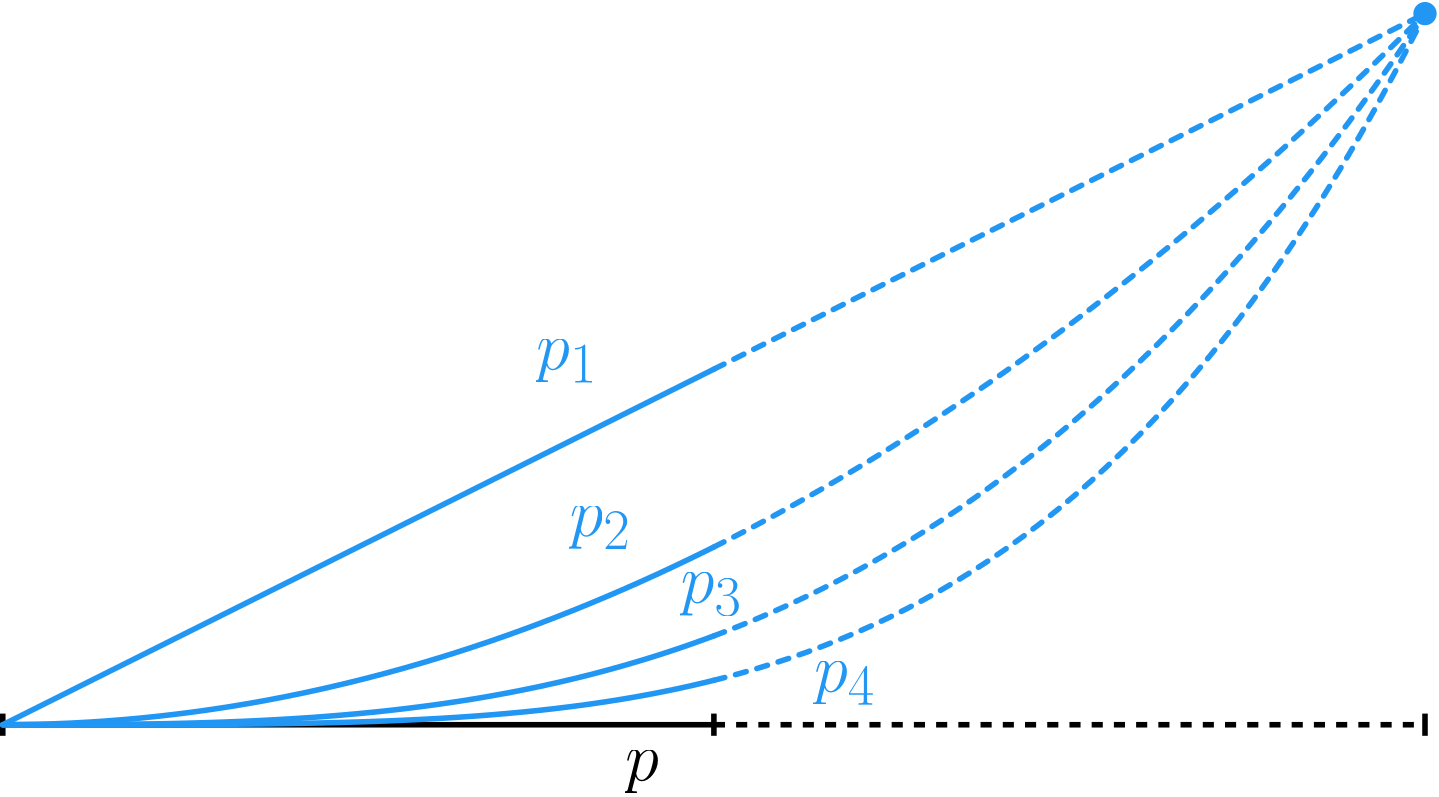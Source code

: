<?xml version="1.0"?>
<!DOCTYPE ipe SYSTEM "ipe.dtd">
<ipe version="70218" creator="Ipe 7.2.28">
<info created="D:20160608160058" modified="D:20240327093651"/>
<ipestyle name="tungsteno">
<symbol name="arrow/arc(spx)">
<path stroke="sym-stroke" fill="sym-stroke" pen="sym-pen">
0 0 m
-1 0.333 l
-1 -0.333 l
h
</path>
</symbol>
<symbol name="arrow/farc(spx)">
<path stroke="sym-stroke" fill="white" pen="sym-pen">
0 0 m
-1 0.333 l
-1 -0.333 l
h
</path>
</symbol>
<symbol name="arrow/ptarc(spx)">
<path stroke="sym-stroke" fill="sym-stroke" pen="sym-pen">
0 0 m
-1 0.333 l
-0.8 0 l
-1 -0.333 l
h
</path>
</symbol>
<symbol name="arrow/fptarc(spx)">
<path stroke="sym-stroke" fill="white" pen="sym-pen">
0 0 m
-1 0.333 l
-0.8 0 l
-1 -0.333 l
h
</path>
</symbol>
<symbol name="mark/circle(sx)" transformations="translations">
<path fill="sym-stroke">
0.6 0 0 0.6 0 0 e
0.4 0 0 0.4 0 0 e
</path>
</symbol>
<symbol name="mark/disk(sx)" transformations="translations">
<path fill="sym-stroke">
0.6 0 0 0.6 0 0 e
</path>
</symbol>
<symbol name="mark/fdisk(sfx)" transformations="translations">
<group>
<path fill="sym-fill">
0.5 0 0 0.5 0 0 e
</path>
<path fill="sym-stroke" fillrule="eofill">
0.6 0 0 0.6 0 0 e
0.4 0 0 0.4 0 0 e
</path>
</group>
</symbol>
<symbol name="mark/box(sx)" transformations="translations">
<path fill="sym-stroke" fillrule="eofill">
-0.6 -0.6 m
0.6 -0.6 l
0.6 0.6 l
-0.6 0.6 l
h
-0.4 -0.4 m
0.4 -0.4 l
0.4 0.4 l
-0.4 0.4 l
h
</path>
</symbol>
<symbol name="mark/square(sx)" transformations="translations">
<path fill="sym-stroke">
-0.6 -0.6 m
0.6 -0.6 l
0.6 0.6 l
-0.6 0.6 l
h
</path>
</symbol>
<symbol name="mark/fsquare(sfx)" transformations="translations">
<group>
<path fill="sym-fill">
-0.5 -0.5 m
0.5 -0.5 l
0.5 0.5 l
-0.5 0.5 l
h
</path>
<path fill="sym-stroke" fillrule="eofill">
-0.6 -0.6 m
0.6 -0.6 l
0.6 0.6 l
-0.6 0.6 l
h
-0.4 -0.4 m
0.4 -0.4 l
0.4 0.4 l
-0.4 0.4 l
h
</path>
</group>
</symbol>
<symbol name="mark/cross(sx)" transformations="translations">
<group>
<path fill="sym-stroke">
-0.43 -0.57 m
0.57 0.43 l
0.43 0.57 l
-0.57 -0.43 l
h
</path>
<path fill="sym-stroke">
-0.43 0.57 m
0.57 -0.43 l
0.43 -0.57 l
-0.57 0.43 l
h
</path>
</group>
</symbol>
<symbol name="arrow/fnormal(spx)">
<path stroke="sym-stroke" fill="white" pen="sym-pen">
0 0 m
-1 0.333 l
-1 -0.333 l
h
</path>
</symbol>
<symbol name="arrow/pointed(spx)">
<path stroke="sym-stroke" fill="sym-stroke" pen="sym-pen">
0 0 m
-1 0.333 l
-0.8 0 l
-1 -0.333 l
h
</path>
</symbol>
<symbol name="arrow/fpointed(spx)">
<path stroke="sym-stroke" fill="white" pen="sym-pen">
0 0 m
-1 0.333 l
-0.8 0 l
-1 -0.333 l
h
</path>
</symbol>
<symbol name="arrow/linear(spx)">
<path stroke="sym-stroke" pen="sym-pen">
-1 0.333 m
0 0 l
-1 -0.333 l
</path>
</symbol>
<symbol name="arrow/fdouble(spx)">
<path stroke="sym-stroke" fill="white" pen="sym-pen">
0 0 m
-1 0.333 l
-1 -0.333 l
h
-1 0 m
-2 0.333 l
-2 -0.333 l
h
</path>
</symbol>
<symbol name="arrow/double(spx)">
<path stroke="sym-stroke" fill="sym-stroke" pen="sym-pen">
0 0 m
-1 0.333 l
-1 -0.333 l
h
-1 0 m
-2 0.333 l
-2 -0.333 l
h
</path>
</symbol>
<symbol name="arrow/mid-normal(spx)">
<path stroke="sym-stroke" fill="sym-stroke" pen="sym-pen">
0.5 0 m
-0.5 0.333 l
-0.5 -0.333 l
h
</path>
</symbol>
<symbol name="arrow/mid-fnormal(spx)">
<path stroke="sym-stroke" fill="white" pen="sym-pen">
0.5 0 m
-0.5 0.333 l
-0.5 -0.333 l
h
</path>
</symbol>
<symbol name="arrow/mid-pointed(spx)">
<path stroke="sym-stroke" fill="sym-stroke" pen="sym-pen">
0.5 0 m
-0.5 0.333 l
-0.3 0 l
-0.5 -0.333 l
h
</path>
</symbol>
<symbol name="arrow/mid-fpointed(spx)">
<path stroke="sym-stroke" fill="white" pen="sym-pen">
0.5 0 m
-0.5 0.333 l
-0.3 0 l
-0.5 -0.333 l
h
</path>
</symbol>
<symbol name="arrow/mid-double(spx)">
<path stroke="sym-stroke" fill="sym-stroke" pen="sym-pen">
1 0 m
0 0.333 l
0 -0.333 l
h
0 0 m
-1 0.333 l
-1 -0.333 l
h
</path>
</symbol>
<symbol name="arrow/mid-fdouble(spx)">
<path stroke="sym-stroke" fill="white" pen="sym-pen">
1 0 m
0 0.333 l
0 -0.333 l
h
0 0 m
-1 0.333 l
-1 -0.333 l
h
</path>
</symbol>
<anglesize name="22.5 deg" value="22.5"/>
<anglesize name="30 deg" value="30"/>
<anglesize name="45 deg" value="45"/>
<anglesize name="60 deg" value="60"/>
<anglesize name="90 deg" value="90"/>
<arrowsize name="large" value="10"/>
<arrowsize name="small" value="5"/>
<arrowsize name="tiny" value="3"/>
<color name="amber100" value="1 0.925 0.702"/>
<color name="amber200" value="1 0.878 0.51"/>
<color name="amber300" value="1 0.835 0.31"/>
<color name="amber400" value="1 0.792 0.157"/>
<color name="amber500" value="1 0.757 0.027"/>
<color name="amber600" value="1 0.702 0"/>
<color name="amber700" value="1 0.627 0"/>
<color name="amber800" value="1 0.561 0"/>
<color name="amber900" value="1 0.435 0"/>
<color name="blue100" value="0.733 0.871 0.984"/>
<color name="blue200" value="0.565 0.792 0.976"/>
<color name="blue300" value="0.392 0.71 0.965"/>
<color name="blue400" value="0.259 0.647 0.961"/>
<color name="blue500" value="0.129 0.588 0.953"/>
<color name="blue600" value="0.118 0.533 0.898"/>
<color name="blue700" value="0.098 0.463 0.824"/>
<color name="blue800" value="0.082 0.396 0.753"/>
<color name="blue900" value="0.051 0.278 0.631"/>
<color name="bluegray100" value="0.812 0.847 0.863"/>
<color name="bluegray200" value="0.69 0.745 0.773"/>
<color name="bluegray300" value="0.565 0.643 0.682"/>
<color name="bluegray400" value="0.471 0.565 0.612"/>
<color name="bluegray500" value="0.376 0.49 0.545"/>
<color name="bluegray600" value="0.329 0.431 0.478"/>
<color name="bluegray700" value="0.271 0.353 0.392"/>
<color name="bluegray800" value="0.216 0.278 0.31"/>
<color name="bluegray900" value="0.149 0.196 0.22"/>
<color name="brown100" value="0.843 0.8 0.784"/>
<color name="brown200" value="0.737 0.667 0.643"/>
<color name="brown300" value="0.631 0.533 0.498"/>
<color name="brown400" value="0.553 0.431 0.388"/>
<color name="brown500" value="0.475 0.333 0.282"/>
<color name="brown600" value="0.427 0.298 0.255"/>
<color name="brown700" value="0.365 0.251 0.216"/>
<color name="brown800" value="0.306 0.204 0.18"/>
<color name="brown900" value="0.243 0.153 0.137"/>
<color name="cyan100" value="0.698 0.922 0.949"/>
<color name="cyan200" value="0.502 0.871 0.918"/>
<color name="cyan300" value="0.302 0.816 0.882"/>
<color name="cyan400" value="0.149 0.776 0.855"/>
<color name="cyan500" value="0 0.737 0.831"/>
<color name="cyan600" value="0 0.675 0.757"/>
<color name="cyan700" value="0 0.592 0.655"/>
<color name="cyan800" value="0 0.514 0.561"/>
<color name="cyan900" value="0 0.376 0.392"/>
<color name="deeporange100" value="1 0.8 0.737"/>
<color name="deeporange200" value="1 0.671 0.569"/>
<color name="deeporange300" value="1 0.541 0.396"/>
<color name="deeporange400" value="1 0.439 0.263"/>
<color name="deeporange500" value="1 0.341 0.133"/>
<color name="deeporange600" value="0.957 0.318 0.118"/>
<color name="deeporange700" value="0.902 0.29 0.098"/>
<color name="deeporange800" value="0.847 0.263 0.082"/>
<color name="deeporange900" value="0.749 0.212 0.047"/>
<color name="deeppurple100" value="0.82 0.769 0.914"/>
<color name="deeppurple200" value="0.702 0.616 0.859"/>
<color name="deeppurple300" value="0.584 0.459 0.804"/>
<color name="deeppurple400" value="0.494 0.341 0.761"/>
<color name="deeppurple500" value="0.404 0.227 0.718"/>
<color name="deeppurple600" value="0.369 0.208 0.694"/>
<color name="deeppurple700" value="0.318 0.176 0.659"/>
<color name="deeppurple800" value="0.271 0.153 0.627"/>
<color name="deeppurple900" value="0.192 0.106 0.573"/>
<color name="gray100" value="0.961"/>
<color name="gray200" value="0.933"/>
<color name="gray300" value="0.878"/>
<color name="gray400" value="0.741"/>
<color name="gray500" value="0.62"/>
<color name="gray600" value="0.459"/>
<color name="gray700" value="0.38"/>
<color name="gray800" value="0.259"/>
<color name="gray900" value="0.129"/>
<color name="green100" value="0.784 0.902 0.788"/>
<color name="green200" value="0.647 0.839 0.655"/>
<color name="green300" value="0.506 0.78 0.518"/>
<color name="green400" value="0.4 0.733 0.416"/>
<color name="green500" value="0.298 0.686 0.314"/>
<color name="green600" value="0.263 0.627 0.278"/>
<color name="green700" value="0.22 0.557 0.235"/>
<color name="green800" value="0.18 0.49 0.196"/>
<color name="green900" value="0.106 0.369 0.125"/>
<color name="indigo100" value="0.773 0.792 0.914"/>
<color name="indigo200" value="0.624 0.659 0.855"/>
<color name="indigo300" value="0.475 0.525 0.796"/>
<color name="indigo400" value="0.361 0.42 0.753"/>
<color name="indigo500" value="0.247 0.318 0.71"/>
<color name="indigo600" value="0.224 0.286 0.671"/>
<color name="indigo700" value="0.188 0.247 0.624"/>
<color name="indigo800" value="0.157 0.208 0.576"/>
<color name="indigo900" value="0.102 0.137 0.494"/>
<color name="lightblue100" value="0.702 0.898 0.988"/>
<color name="lightblue200" value="0.506 0.831 0.98"/>
<color name="lightblue300" value="0.31 0.765 0.969"/>
<color name="lightblue400" value="0.161 0.714 0.965"/>
<color name="lightblue500" value="0.012 0.663 0.957"/>
<color name="lightblue600" value="0.012 0.608 0.898"/>
<color name="lightblue700" value="0.008 0.533 0.82"/>
<color name="lightblue800" value="0.008 0.467 0.741"/>
<color name="lightblue900" value="0.004 0.341 0.608"/>
<color name="lightgreen100" value="0.863 0.929 0.784"/>
<color name="lightgreen200" value="0.773 0.882 0.647"/>
<color name="lightgreen300" value="0.682 0.835 0.506"/>
<color name="lightgreen400" value="0.612 0.8 0.396"/>
<color name="lightgreen500" value="0.545 0.765 0.29"/>
<color name="lightgreen600" value="0.486 0.702 0.259"/>
<color name="lightgreen700" value="0.408 0.624 0.22"/>
<color name="lightgreen800" value="0.333 0.545 0.184"/>
<color name="lightgreen900" value="0.2 0.412 0.118"/>
<color name="lime100" value="0.941 0.957 0.765"/>
<color name="lime200" value="0.902 0.933 0.612"/>
<color name="lime300" value="0.863 0.906 0.459"/>
<color name="lime400" value="0.831 0.882 0.341"/>
<color name="lime500" value="0.804 0.863 0.224"/>
<color name="lime600" value="0.753 0.792 0.2"/>
<color name="lime700" value="0.686 0.706 0.169"/>
<color name="lime800" value="0.62 0.616 0.141"/>
<color name="lime900" value="0.51 0.467 0.09"/>
<color name="orange100" value="1 0.878 0.698"/>
<color name="orange200" value="1 0.8 0.502"/>
<color name="orange300" value="1 0.718 0.302"/>
<color name="orange400" value="1 0.655 0.149"/>
<color name="orange500" value="1 0.596 0"/>
<color name="orange600" value="0.984 0.549 0"/>
<color name="orange700" value="0.961 0.486 0"/>
<color name="orange800" value="0.937 0.424 0"/>
<color name="orange900" value="0.902 0.318 0"/>
<color name="pink100" value="0.973 0.733 0.816"/>
<color name="pink200" value="0.957 0.561 0.694"/>
<color name="pink300" value="0.941 0.384 0.573"/>
<color name="pink400" value="0.925 0.251 0.478"/>
<color name="pink500" value="0.914 0.118 0.388"/>
<color name="pink600" value="0.847 0.106 0.376"/>
<color name="pink700" value="0.761 0.094 0.357"/>
<color name="pink800" value="0.678 0.078 0.341"/>
<color name="pink900" value="0.533 0.055 0.31"/>
<color name="purple100" value="0.882 0.745 0.906"/>
<color name="purple200" value="0.808 0.576 0.847"/>
<color name="purple300" value="0.729 0.408 0.784"/>
<color name="purple400" value="0.671 0.278 0.737"/>
<color name="purple500" value="0.612 0.153 0.69"/>
<color name="purple600" value="0.557 0.141 0.667"/>
<color name="purple700" value="0.482 0.122 0.635"/>
<color name="purple800" value="0.416 0.106 0.604"/>
<color name="purple900" value="0.29 0.078 0.549"/>
<color name="red100" value="1 0.804 0.824"/>
<color name="red200" value="0.937 0.604 0.604"/>
<color name="red300" value="0.898 0.451 0.451"/>
<color name="red400" value="0.937 0.325 0.314"/>
<color name="red500" value="0.957 0.263 0.212"/>
<color name="red600" value="0.898 0.224 0.208"/>
<color name="red700" value="0.827 0.184 0.184"/>
<color name="red800" value="0.776 0.157 0.157"/>
<color name="red900" value="0.718 0.11 0.11"/>
<color name="teal100" value="0.698 0.875 0.859"/>
<color name="teal200" value="0.502 0.796 0.769"/>
<color name="teal300" value="0.302 0.714 0.675"/>
<color name="teal400" value="0.149 0.651 0.604"/>
<color name="teal500" value="0 0.588 0.533"/>
<color name="teal600" value="0 0.537 0.482"/>
<color name="teal700" value="0 0.475 0.42"/>
<color name="teal800" value="0 0.412 0.361"/>
<color name="teal900" value="0 0.302 0.251"/>
<color name="yellow100" value="1 0.976 0.769"/>
<color name="yellow200" value="1 0.961 0.616"/>
<color name="yellow300" value="1 0.945 0.463"/>
<color name="yellow400" value="1 0.933 0.345"/>
<color name="yellow500" value="1 0.922 0.231"/>
<color name="yellow600" value="0.992 0.847 0.208"/>
<color name="yellow700" value="0.984 0.753 0.176"/>
<color name="yellow800" value="0.976 0.659 0.145"/>
<color name="yellow900" value="0.961 0.498 0.09"/>
<dashstyle name="dash dot dotted" value="[4 2 1 2 1 2] 0"/>
<dashstyle name="dash dotted" value="[4 2 1 2] 0"/>
<dashstyle name="dashed" value="[4] 0"/>
<dashstyle name="dotted" value="[1 3] 0"/>
<gridsize name="10 pts (~3.5 mm)" value="10"/>
<gridsize name="14 pts (~5 mm)" value="14"/>
<gridsize name="16 pts (~6 mm)" value="16"/>
<gridsize name="20 pts (~7 mm)" value="20"/>
<gridsize name="28 pts (~10 mm)" value="28"/>
<gridsize name="32 pts (~12 mm)" value="32"/>
<gridsize name="4 pts" value="4"/>
<gridsize name="56 pts (~20 mm)" value="56"/>
<gridsize name="8 pts (~3 mm)" value="8"/>
<opacity name="10%" value="0.1"/>
<opacity name="20%" value="0.2"/>
<opacity name="30%" value="0.3"/>
<opacity name="40%" value="0.4"/>
<opacity name="50%" value="0.5"/>
<opacity name="60%" value="0.6"/>
<opacity name="70%" value="0.7"/>
<opacity name="80%" value="0.8"/>
<opacity name="90%" value="0.9"/>
<pen name="fat" value="1.2"/>
<pen name="heavier" value="0.8"/>
<pen name="ultrafat" value="2"/>
<symbolsize name="large" value="5"/>
<symbolsize name="small" value="2"/>
<symbolsize name="tiny" value="1.1"/>
<textsize name="Huge" value="\Huge"/>
<textsize name="LARGE" value="\LARGE"/>
<textsize name="Large" value="\Large"/>
<textsize name="footnote" value="\footnotesize"/>
<textsize name="huge" value="\huge"/>
<textsize name="large" value="\large"/>
<textsize name="script" value="\scriptsize"/>
<textsize name="small" value="\small"/>
<textsize name="tiny" value="\tiny"/>
<textstyle name="center" begin="\begin{center}" end="\end{center}"/>
<textstyle name="item" begin="\begin{itemize}\item{}" end="\end{itemize}"/>
<textstyle name="itemize" begin="\begin{itemize}" end="\end{itemize}"/>
<tiling name="falling" angle="-60" step="4" width="1"/>
<tiling name="rising" angle="30" step="4" width="1"/>
</ipestyle>
<page>
<layer name="alpha"/>
<view layers="alpha" active="alpha"/>
<path layer="alpha" stroke="black" pen="ultrafat">
64 384 m
320 384 l
</path>
<path stroke="black" pen="ultrafat">
64 388 m
64 380 l
</path>
<path stroke="black" pen="ultrafat">
320 388 m
320 380 l
</path>
<path stroke="black" pen="ultrafat">
576 388 m
576 380 l
</path>
<path matrix="0.999102 0 0 0.999102 -32.559 312.885" stroke="blue500" pen="ultrafat" cap="1" join="1">
96.6458 71.1794 m
97.4346 71.5774 l
103.448 74.5805 l
109.469 77.5909 l
115.482 80.594 l
121.496 83.6044 l
127.509 86.6147 l
133.523 89.6179 l
139.543 92.6282 l
145.557 95.6386 l
151.57 98.6417 l
157.591 101.652 l
163.605 104.655 l
169.618 107.666 l
175.631 110.676 l
181.645 113.679 l
187.666 116.689 l
193.679 119.7 l
199.693 122.703 l
205.713 125.713 l
211.727 128.716 l
217.74 131.727 l
223.754 134.737 l
229.767 137.74 l
235.788 140.751 l
241.801 143.761 l
247.815 146.764 l
253.836 149.774 l
259.849 152.777 l
265.863 155.788 l
271.876 158.798 l
277.89 161.801 l
283.91 164.812 l
289.924 167.822 l
295.937 170.825 l
301.958 173.836 l
307.971 176.839 l
313.985 179.849 l
319.998 182.859 l
326.012 185.862 l
332.033 188.873 l
338.046 191.876 l
344.06 194.886 l
350.08 197.897 l
352.917 199.315 l
</path>
<path matrix="0.999102 0 0 0.999102 -32.559 312.885" stroke="blue500" dash="dashed" pen="ultrafat" cap="1" join="1">
352.917 199.315 m
356.094 200.9 l
362.107 203.91 l
368.121 206.921 l
374.134 209.924 l
380.155 212.934 l
386.168 215.937 l
392.182 218.947 l
398.203 221.958 l
404.216 224.961 l
410.23 227.971 l
416.243 230.982 l
422.257 233.985 l
428.277 236.995 l
434.291 239.998 l
440.304 243.009 l
446.325 246.019 l
452.338 249.022 l
458.352 252.032 l
464.365 255.043 l
470.379 258.046 l
476.4 261.056 l
482.413 264.059 l
488.426 267.07 l
494.447 270.08 l
500.461 273.083 l
506.474 276.094 l
512.488 279.104 l
518.501 282.107 l
524.522 285.117 l
530.535 288.121 l
536.549 291.131 l
542.57 294.141 l
548.583 297.144 l
554.596 300.155 l
560.61 303.165 l
566.623 306.168 l
572.644 309.179 l
578.658 312.182 l
584.671 315.192 l
590.692 318.202 l
596.705 321.206 l
602.719 324.216 l
608.732 327.226 l
609.195 327.451 l
</path>
<path matrix="0.999102 0 0 0.999102 -32.559 312.885" stroke="blue500" pen="ultrafat" cap="1" join="1">
96.6458 71.1794 m
97.4346 71.1794 l
103.448 71.2228 l
109.469 71.3386 l
115.482 71.5268 l
121.496 71.78 l
127.509 72.1057 l
133.523 72.5037 l
139.543 72.9741 l
145.557 73.5096 l
151.57 74.1246 l
157.591 74.8049 l
163.605 75.5502 l
169.618 76.3752 l
175.631 77.2653 l
181.645 78.2277 l
187.666 79.2625 l
193.679 80.3625 l
199.693 81.5348 l
205.713 82.7794 l
211.727 84.0965 l
217.74 85.4859 l
223.754 86.9404 l
229.767 88.4673 l
235.788 90.0665 l
241.801 91.7309 l
247.815 93.4749 l
253.836 95.284 l
259.849 97.1582 l
265.863 99.1121 l
271.876 101.131 l
277.89 103.222 l
283.91 105.386 l
289.924 107.622 l
295.937 109.923 l
301.958 112.297 l
307.971 114.743 l
313.985 117.261 l
319.998 119.844 l
326.012 122.5 l
332.033 125.228 l
338.046 128.029 l
344.06 130.894 l
350.08 133.832 l
352.917 135.244 l
</path>
<path matrix="0.999102 0 0 0.999102 -32.559 312.885" stroke="blue500" dash="dashed" pen="ultrafat" cap="1" join="1">
352.917 135.244 m
356.094 136.843 l
362.107 139.926 l
368.121 143.073 l
374.134 146.294 l
380.155 149.586 l
386.168 152.951 l
392.182 156.381 l
398.203 159.884 l
404.216 163.458 l
410.23 167.106 l
416.243 170.825 l
422.257 174.61 l
428.277 178.467 l
434.291 182.389 l
440.304 186.391 l
446.325 190.458 l
452.338 194.597 l
458.352 198.808 l
464.365 203.085 l
470.379 207.442 l
476.4 211.863 l
482.413 216.35 l
488.426 220.916 l
494.447 225.547 l
500.461 230.251 l
506.474 235.027 l
512.488 239.868 l
518.501 244.789 l
524.522 249.775 l
530.535 254.833 l
536.549 259.956 l
542.57 265.152 l
548.583 270.427 l
554.596 275.761 l
560.61 281.174 l
566.623 286.652 l
572.644 292.202 l
578.658 297.825 l
584.671 303.52 l
590.692 309.28 l
596.705 315.112 l
602.719 321.017 l
608.732 326.995 l
609.195 327.451 l
</path>
<path matrix="0.999102 0 0 0.999102 -32.559 312.885" stroke="blue500" pen="ultrafat" cap="1" join="1">
96.6458 71.1794 m
97.4346 71.1794 l
103.448 71.1794 l
109.469 71.1794 l
115.482 71.1939 l
121.496 71.2084 l
127.509 71.2373 l
133.523 71.2735 l
139.543 71.3314 l
145.557 71.4037 l
151.57 71.4906 l
157.591 71.6064 l
163.605 71.7511 l
169.618 71.9175 l
175.631 72.1129 l
181.645 72.3445 l
187.666 72.6122 l
193.679 72.9162 l
199.693 73.2635 l
205.713 73.647 l
211.727 74.0812 l
217.74 74.5588 l
223.754 75.0871 l
229.767 75.666 l
235.788 76.3028 l
241.801 76.9975 l
247.815 77.7573 l
253.836 78.5678 l
259.849 79.4507 l
265.863 80.3986 l
271.876 81.419 l
277.89 82.5117 l
283.91 83.6767 l
289.924 84.9214 l
295.937 86.2457 l
301.958 87.6495 l
307.971 89.1403 l
313.985 90.7178 l
319.998 92.3894 l
326.012 94.1479 l
332.033 96.0004 l
338.046 97.9542 l
344.06 100.002 l
350.08 102.159 l
352.917 103.215 l
</path>
<path matrix="0.999102 0 0 0.999102 -32.559 312.885" stroke="blue500" dash="dashed" pen="ultrafat" cap="1" join="1">
352.917 103.215 m
356.094 104.416 l
362.107 106.783 l
368.121 109.258 l
374.134 111.848 l
380.155 114.547 l
386.168 117.37 l
392.182 120.308 l
398.203 123.369 l
404.216 126.553 l
410.23 129.867 l
416.243 133.311 l
422.257 136.886 l
428.277 140.599 l
434.291 144.441 l
440.304 148.428 l
446.325 152.553 l
452.338 156.83 l
458.352 161.244 l
464.365 165.818 l
470.379 170.536 l
476.4 175.413 l
482.413 180.442 l
488.426 185.631 l
494.447 190.986 l
500.461 196.507 l
506.474 202.188 l
512.488 208.042 l
518.501 214.07 l
524.522 220.272 l
530.535 226.647 l
536.549 233.203 l
542.57 239.94 l
548.583 246.858 l
554.596 253.972 l
557.607 257.597 l
560.61 261.266 l
563.62 264.993 l
566.623 268.756 l
569.634 272.577 l
572.644 276.441 l
575.647 280.356 l
578.658 284.321 l
581.668 288.338 l
584.671 292.405 l
587.681 296.515 l
590.692 300.683 l
593.695 304.902 l
596.705 309.171 l
599.708 313.492 l
602.719 317.862 l
605.729 322.284 l
608.732 326.763 l
609.195 327.451 l
</path>
<path matrix="0.999102 0 0 0.999102 -32.559 312.885" stroke="blue500" pen="ultrafat" cap="1" join="1">
96.6458 71.1794 m
97.4346 71.1794 l
103.448 71.1794 l
109.469 71.1794 l
115.482 71.1794 l
121.496 71.1794 l
127.509 71.1794 l
133.523 71.1867 l
139.543 71.1939 l
145.557 71.2011 l
151.57 71.2156 l
157.591 71.2301 l
163.605 71.2518 l
169.618 71.2807 l
175.631 71.3241 l
181.645 71.3748 l
187.666 71.4327 l
193.679 71.5051 l
199.693 71.5991 l
205.713 71.7004 l
211.727 71.8307 l
217.74 71.9754 l
223.754 72.1491 l
229.767 72.3445 l
235.788 72.5688 l
241.801 72.8293 l
247.815 73.1188 l
253.836 73.4444 l
259.849 73.8135 l
265.863 74.226 l
271.876 74.6819 l
277.89 75.1884 l
283.91 75.7456 l
289.924 76.3607 l
295.937 77.0337 l
301.958 77.779 l
307.971 78.5823 l
313.985 79.4651 l
319.998 80.4203 l
326.012 81.4552 l
332.033 82.5768 l
338.046 83.7853 l
344.06 85.0951 l
350.08 86.499 l
352.917 87.1937 l
</path>
<path matrix="0.999102 0 0 0.999102 -32.559 312.885" stroke="blue500" dash="dashed" pen="ultrafat" cap="1" join="1">
352.917 87.1937 m
356.094 88.0041 l
362.107 89.6179 l
368.121 91.3474 l
374.134 93.1927 l
380.155 95.1682 l
386.168 97.2668 l
392.182 99.5101 l
398.203 101.884 l
404.216 104.409 l
410.23 107.087 l
416.243 109.923 l
422.257 112.919 l
428.277 116.096 l
434.291 119.439 l
440.304 122.971 l
446.325 126.697 l
452.338 130.612 l
458.352 134.737 l
464.365 139.072 l
470.379 143.631 l
476.4 148.407 l
482.413 153.414 l
488.426 158.668 l
494.447 164.168 l
500.461 169.921 l
506.474 175.934 l
512.488 182.223 l
518.501 188.786 l
524.522 195.639 l
530.535 202.789 l
533.546 206.472 l
536.549 210.235 l
539.559 214.077 l
542.57 217.999 l
545.573 222.001 l
548.583 226.083 l
551.586 230.251 l
554.596 234.499 l
557.607 238.833 l
560.61 243.247 l
563.62 247.756 l
566.623 252.351 l
569.634 257.033 l
572.644 261.802 l
575.647 266.665 l
578.658 271.621 l
581.668 276.673 l
584.671 281.818 l
587.681 287.057 l
590.692 292.397 l
593.695 297.832 l
596.705 303.368 l
599.708 309.005 l
602.719 314.743 l
605.729 320.59 l
608.732 326.532 l
609.195 327.451 l
</path>
<path stroke="black" dash="dashed" pen="ultrafat">
320 384 m
576 384 l
</path>
<use name="mark/disk(sx)" pos="576 640" size="7" stroke="blue500"/>
<text transformations="translations" pos="256 512" stroke="blue500" type="label" width="22.155" height="10.672" depth="4.82" valign="baseline" size="Huge" style="math">p_1</text>
<text matrix="1 0 0 1 12 -60" transformations="translations" pos="256 512" stroke="blue500" type="label" width="22.155" height="10.672" depth="4.82" valign="baseline" size="Huge" style="math">p_2</text>
<text matrix="1 0 0 1 52 -84" transformations="translations" pos="256 512" stroke="blue500" type="label" width="22.155" height="10.672" depth="4.82" valign="baseline" size="Huge" style="math">p_3</text>
<text matrix="1 0 0 1 100 -116" transformations="translations" pos="256 512" stroke="blue500" type="label" width="22.155" height="10.672" depth="4.82" valign="baseline" size="Huge" style="math">p_4</text>
<text matrix="1 0 0 1 32 -148" transformations="translations" pos="256 512" stroke="black" type="label" width="12.181" height="10.672" depth="4.82" valign="baseline" size="Huge" style="math">p</text>
</page>
</ipe>
